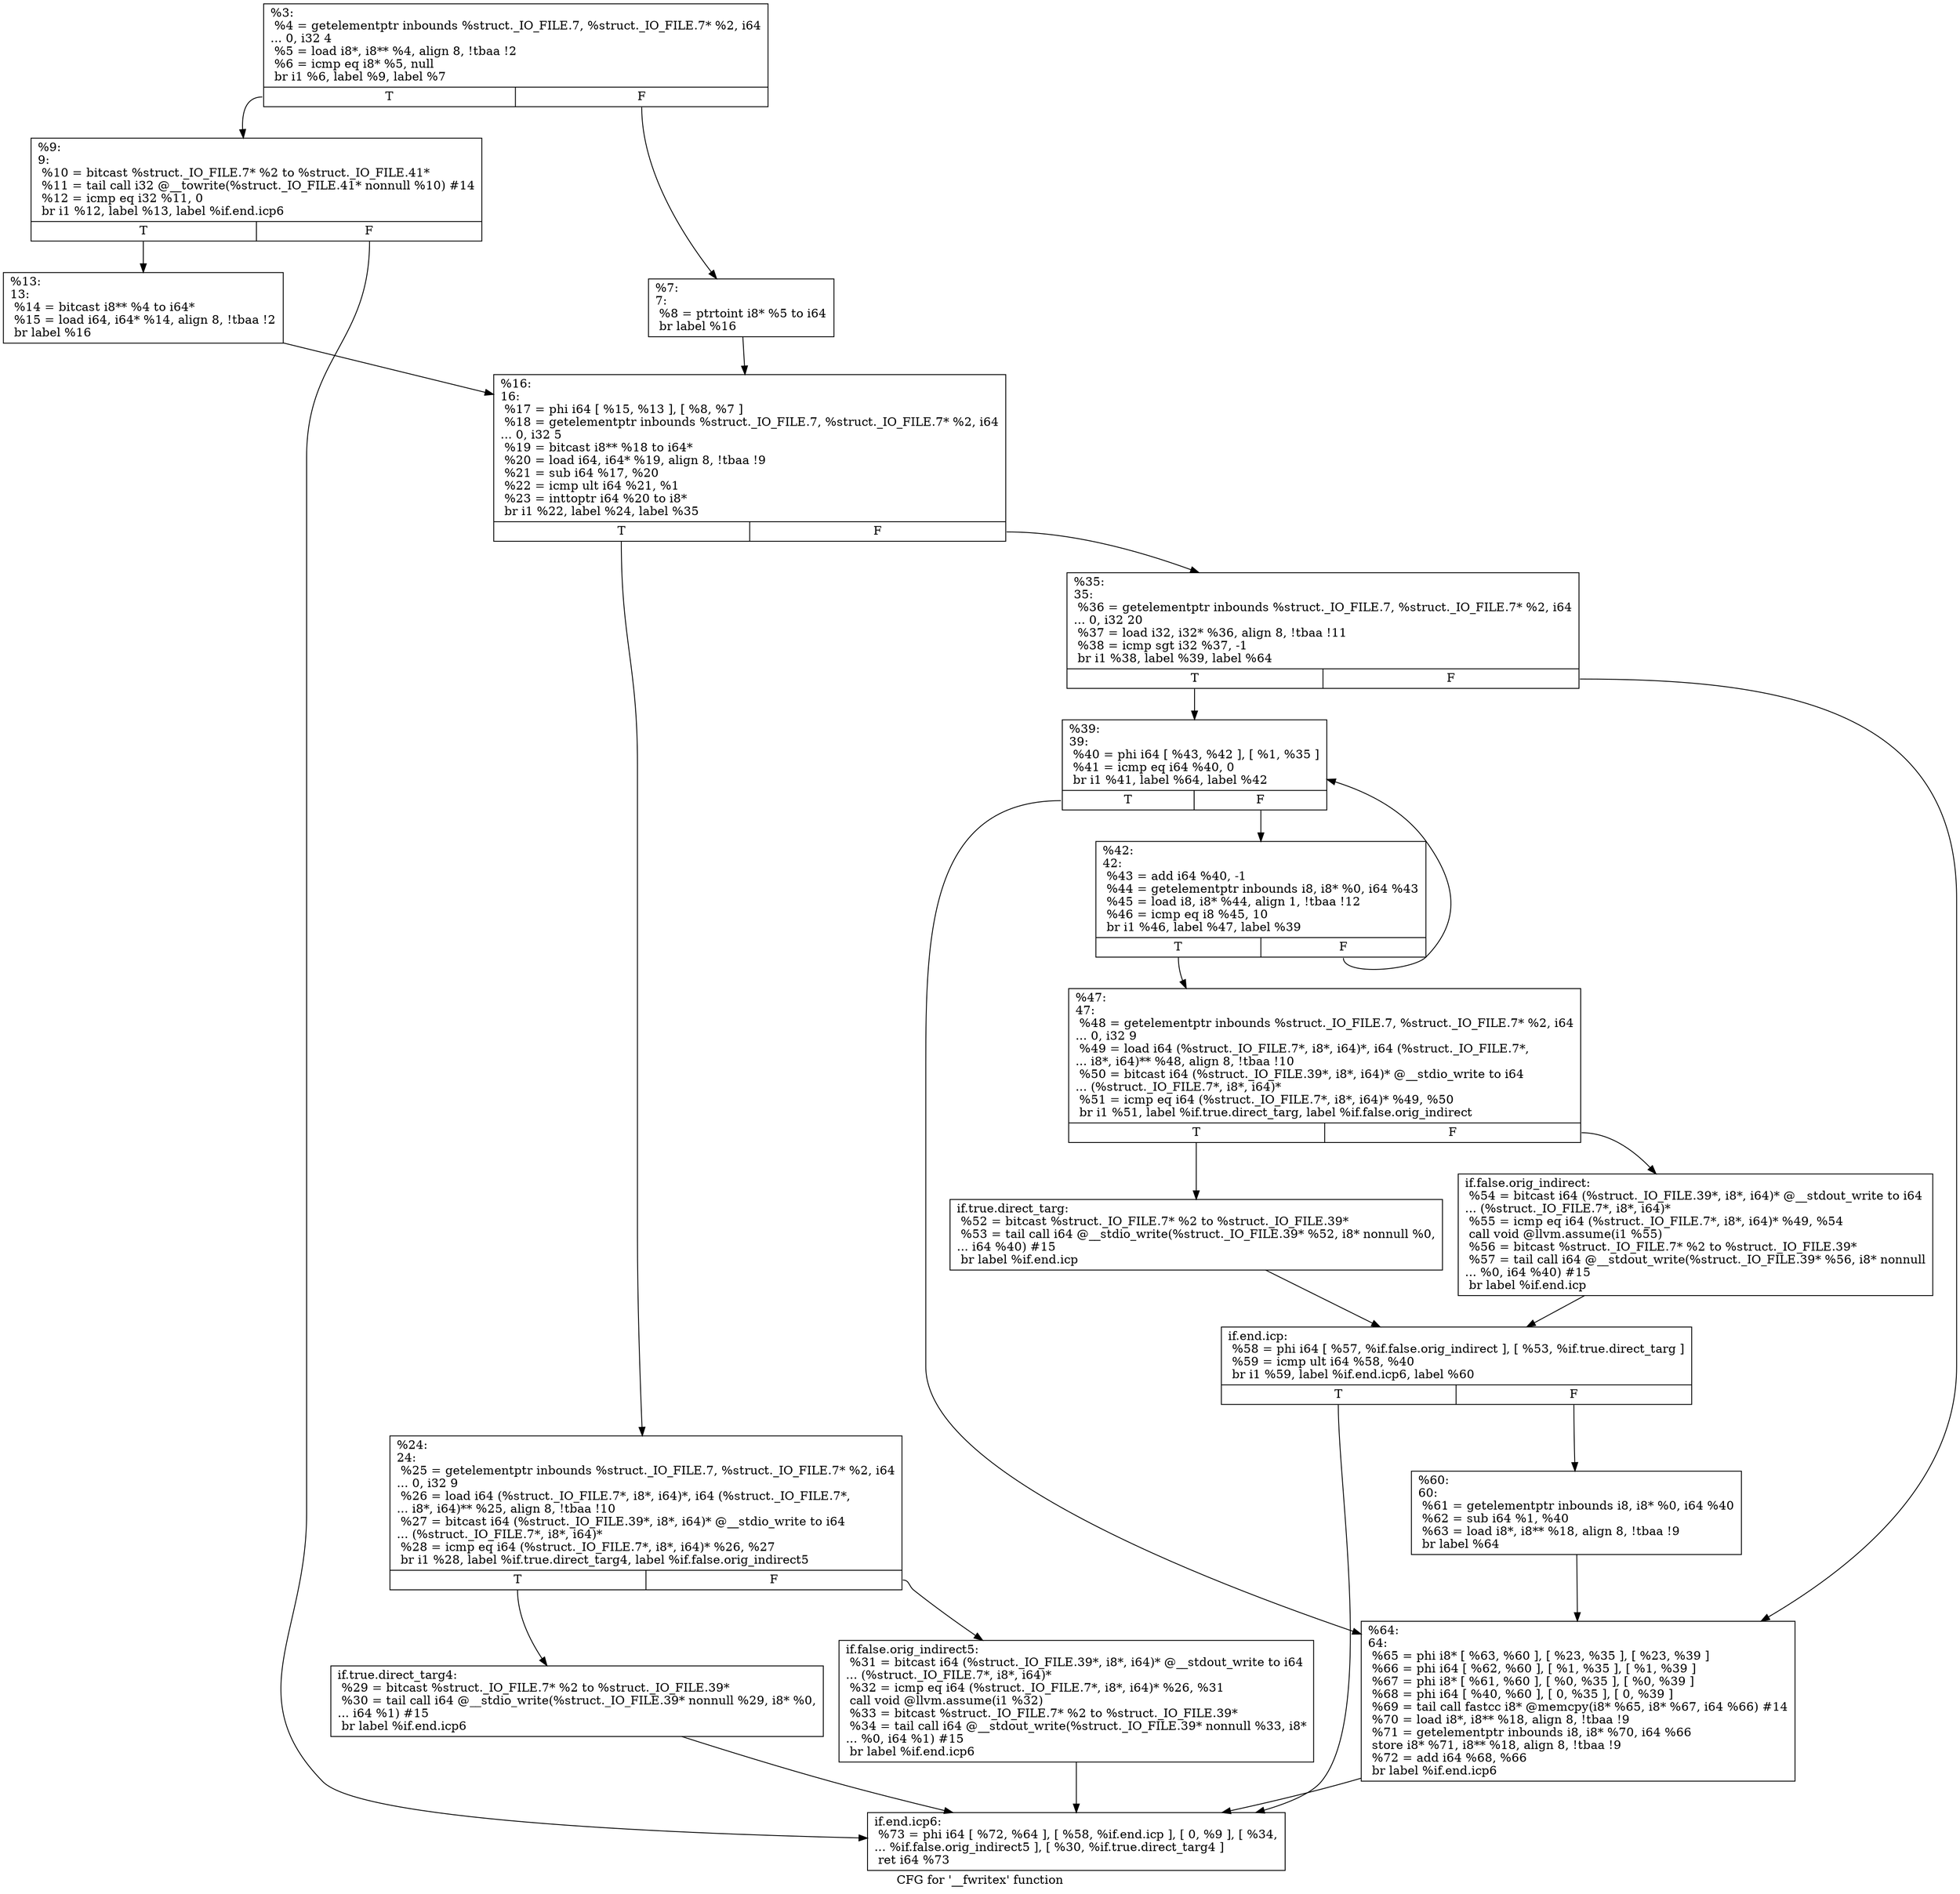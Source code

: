 digraph "CFG for '__fwritex' function" {
	label="CFG for '__fwritex' function";

	Node0x16c8cf0 [shape=record,label="{%3:\l  %4 = getelementptr inbounds %struct._IO_FILE.7, %struct._IO_FILE.7* %2, i64\l... 0, i32 4\l  %5 = load i8*, i8** %4, align 8, !tbaa !2\l  %6 = icmp eq i8* %5, null\l  br i1 %6, label %9, label %7\l|{<s0>T|<s1>F}}"];
	Node0x16c8cf0:s0 -> Node0x16c8eb0;
	Node0x16c8cf0:s1 -> Node0x16c8e60;
	Node0x16c8e60 [shape=record,label="{%7:\l7:                                                \l  %8 = ptrtoint i8* %5 to i64\l  br label %16\l}"];
	Node0x16c8e60 -> Node0x16c8f50;
	Node0x16c8eb0 [shape=record,label="{%9:\l9:                                                \l  %10 = bitcast %struct._IO_FILE.7* %2 to %struct._IO_FILE.41*\l  %11 = tail call i32 @__towrite(%struct._IO_FILE.41* nonnull %10) #14\l  %12 = icmp eq i32 %11, 0\l  br i1 %12, label %13, label %if.end.icp6\l|{<s0>T|<s1>F}}"];
	Node0x16c8eb0:s0 -> Node0x16c8f00;
	Node0x16c8eb0:s1 -> Node0x16c9360;
	Node0x16c8f00 [shape=record,label="{%13:\l13:                                               \l  %14 = bitcast i8** %4 to i64*\l  %15 = load i64, i64* %14, align 8, !tbaa !2\l  br label %16\l}"];
	Node0x16c8f00 -> Node0x16c8f50;
	Node0x16c8f50 [shape=record,label="{%16:\l16:                                               \l  %17 = phi i64 [ %15, %13 ], [ %8, %7 ]\l  %18 = getelementptr inbounds %struct._IO_FILE.7, %struct._IO_FILE.7* %2, i64\l... 0, i32 5\l  %19 = bitcast i8** %18 to i64*\l  %20 = load i64, i64* %19, align 8, !tbaa !9\l  %21 = sub i64 %17, %20\l  %22 = icmp ult i64 %21, %1\l  %23 = inttoptr i64 %20 to i8*\l  br i1 %22, label %24, label %35\l|{<s0>T|<s1>F}}"];
	Node0x16c8f50:s0 -> Node0x16c8fa0;
	Node0x16c8f50:s1 -> Node0x16c9090;
	Node0x16c8fa0 [shape=record,label="{%24:\l24:                                               \l  %25 = getelementptr inbounds %struct._IO_FILE.7, %struct._IO_FILE.7* %2, i64\l... 0, i32 9\l  %26 = load i64 (%struct._IO_FILE.7*, i8*, i64)*, i64 (%struct._IO_FILE.7*,\l... i8*, i64)** %25, align 8, !tbaa !10\l  %27 = bitcast i64 (%struct._IO_FILE.39*, i8*, i64)* @__stdio_write to i64\l... (%struct._IO_FILE.7*, i8*, i64)*\l  %28 = icmp eq i64 (%struct._IO_FILE.7*, i8*, i64)* %26, %27\l  br i1 %28, label %if.true.direct_targ4, label %if.false.orig_indirect5\l|{<s0>T|<s1>F}}"];
	Node0x16c8fa0:s0 -> Node0x16c8ff0;
	Node0x16c8fa0:s1 -> Node0x16c9040;
	Node0x16c8ff0 [shape=record,label="{if.true.direct_targ4:                             \l  %29 = bitcast %struct._IO_FILE.7* %2 to %struct._IO_FILE.39*\l  %30 = tail call i64 @__stdio_write(%struct._IO_FILE.39* nonnull %29, i8* %0,\l... i64 %1) #15\l  br label %if.end.icp6\l}"];
	Node0x16c8ff0 -> Node0x16c9360;
	Node0x16c9040 [shape=record,label="{if.false.orig_indirect5:                          \l  %31 = bitcast i64 (%struct._IO_FILE.39*, i8*, i64)* @__stdout_write to i64\l... (%struct._IO_FILE.7*, i8*, i64)*\l  %32 = icmp eq i64 (%struct._IO_FILE.7*, i8*, i64)* %26, %31\l  call void @llvm.assume(i1 %32)\l  %33 = bitcast %struct._IO_FILE.7* %2 to %struct._IO_FILE.39*\l  %34 = tail call i64 @__stdout_write(%struct._IO_FILE.39* nonnull %33, i8*\l... %0, i64 %1) #15\l  br label %if.end.icp6\l}"];
	Node0x16c9040 -> Node0x16c9360;
	Node0x16c9090 [shape=record,label="{%35:\l35:                                               \l  %36 = getelementptr inbounds %struct._IO_FILE.7, %struct._IO_FILE.7* %2, i64\l... 0, i32 20\l  %37 = load i32, i32* %36, align 8, !tbaa !11\l  %38 = icmp sgt i32 %37, -1\l  br i1 %38, label %39, label %64\l|{<s0>T|<s1>F}}"];
	Node0x16c9090:s0 -> Node0x16c90e0;
	Node0x16c9090:s1 -> Node0x16c9310;
	Node0x16c90e0 [shape=record,label="{%39:\l39:                                               \l  %40 = phi i64 [ %43, %42 ], [ %1, %35 ]\l  %41 = icmp eq i64 %40, 0\l  br i1 %41, label %64, label %42\l|{<s0>T|<s1>F}}"];
	Node0x16c90e0:s0 -> Node0x16c9310;
	Node0x16c90e0:s1 -> Node0x16c9130;
	Node0x16c9130 [shape=record,label="{%42:\l42:                                               \l  %43 = add i64 %40, -1\l  %44 = getelementptr inbounds i8, i8* %0, i64 %43\l  %45 = load i8, i8* %44, align 1, !tbaa !12\l  %46 = icmp eq i8 %45, 10\l  br i1 %46, label %47, label %39\l|{<s0>T|<s1>F}}"];
	Node0x16c9130:s0 -> Node0x16c9180;
	Node0x16c9130:s1 -> Node0x16c90e0;
	Node0x16c9180 [shape=record,label="{%47:\l47:                                               \l  %48 = getelementptr inbounds %struct._IO_FILE.7, %struct._IO_FILE.7* %2, i64\l... 0, i32 9\l  %49 = load i64 (%struct._IO_FILE.7*, i8*, i64)*, i64 (%struct._IO_FILE.7*,\l... i8*, i64)** %48, align 8, !tbaa !10\l  %50 = bitcast i64 (%struct._IO_FILE.39*, i8*, i64)* @__stdio_write to i64\l... (%struct._IO_FILE.7*, i8*, i64)*\l  %51 = icmp eq i64 (%struct._IO_FILE.7*, i8*, i64)* %49, %50\l  br i1 %51, label %if.true.direct_targ, label %if.false.orig_indirect\l|{<s0>T|<s1>F}}"];
	Node0x16c9180:s0 -> Node0x16c91d0;
	Node0x16c9180:s1 -> Node0x16c9220;
	Node0x16c91d0 [shape=record,label="{if.true.direct_targ:                              \l  %52 = bitcast %struct._IO_FILE.7* %2 to %struct._IO_FILE.39*\l  %53 = tail call i64 @__stdio_write(%struct._IO_FILE.39* %52, i8* nonnull %0,\l... i64 %40) #15\l  br label %if.end.icp\l}"];
	Node0x16c91d0 -> Node0x16c9270;
	Node0x16c9220 [shape=record,label="{if.false.orig_indirect:                           \l  %54 = bitcast i64 (%struct._IO_FILE.39*, i8*, i64)* @__stdout_write to i64\l... (%struct._IO_FILE.7*, i8*, i64)*\l  %55 = icmp eq i64 (%struct._IO_FILE.7*, i8*, i64)* %49, %54\l  call void @llvm.assume(i1 %55)\l  %56 = bitcast %struct._IO_FILE.7* %2 to %struct._IO_FILE.39*\l  %57 = tail call i64 @__stdout_write(%struct._IO_FILE.39* %56, i8* nonnull\l... %0, i64 %40) #15\l  br label %if.end.icp\l}"];
	Node0x16c9220 -> Node0x16c9270;
	Node0x16c9270 [shape=record,label="{if.end.icp:                                       \l  %58 = phi i64 [ %57, %if.false.orig_indirect ], [ %53, %if.true.direct_targ ]\l  %59 = icmp ult i64 %58, %40\l  br i1 %59, label %if.end.icp6, label %60\l|{<s0>T|<s1>F}}"];
	Node0x16c9270:s0 -> Node0x16c9360;
	Node0x16c9270:s1 -> Node0x16c92c0;
	Node0x16c92c0 [shape=record,label="{%60:\l60:                                               \l  %61 = getelementptr inbounds i8, i8* %0, i64 %40\l  %62 = sub i64 %1, %40\l  %63 = load i8*, i8** %18, align 8, !tbaa !9\l  br label %64\l}"];
	Node0x16c92c0 -> Node0x16c9310;
	Node0x16c9310 [shape=record,label="{%64:\l64:                                               \l  %65 = phi i8* [ %63, %60 ], [ %23, %35 ], [ %23, %39 ]\l  %66 = phi i64 [ %62, %60 ], [ %1, %35 ], [ %1, %39 ]\l  %67 = phi i8* [ %61, %60 ], [ %0, %35 ], [ %0, %39 ]\l  %68 = phi i64 [ %40, %60 ], [ 0, %35 ], [ 0, %39 ]\l  %69 = tail call fastcc i8* @memcpy(i8* %65, i8* %67, i64 %66) #14\l  %70 = load i8*, i8** %18, align 8, !tbaa !9\l  %71 = getelementptr inbounds i8, i8* %70, i64 %66\l  store i8* %71, i8** %18, align 8, !tbaa !9\l  %72 = add i64 %68, %66\l  br label %if.end.icp6\l}"];
	Node0x16c9310 -> Node0x16c9360;
	Node0x16c9360 [shape=record,label="{if.end.icp6:                                      \l  %73 = phi i64 [ %72, %64 ], [ %58, %if.end.icp ], [ 0, %9 ], [ %34,\l... %if.false.orig_indirect5 ], [ %30, %if.true.direct_targ4 ]\l  ret i64 %73\l}"];
}
